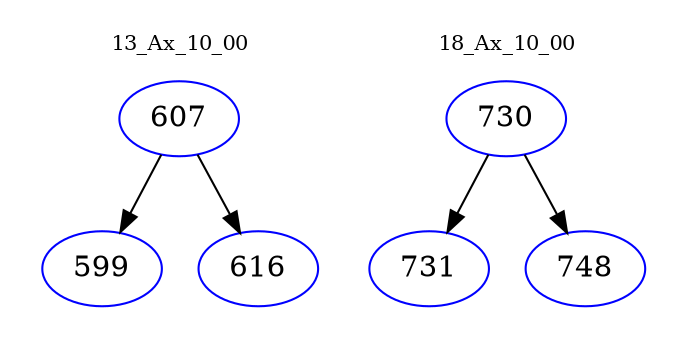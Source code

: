 digraph{
subgraph cluster_0 {
color = white
label = "13_Ax_10_00";
fontsize=10;
T0_607 [label="607", color="blue"]
T0_607 -> T0_599 [color="black"]
T0_599 [label="599", color="blue"]
T0_607 -> T0_616 [color="black"]
T0_616 [label="616", color="blue"]
}
subgraph cluster_1 {
color = white
label = "18_Ax_10_00";
fontsize=10;
T1_730 [label="730", color="blue"]
T1_730 -> T1_731 [color="black"]
T1_731 [label="731", color="blue"]
T1_730 -> T1_748 [color="black"]
T1_748 [label="748", color="blue"]
}
}
